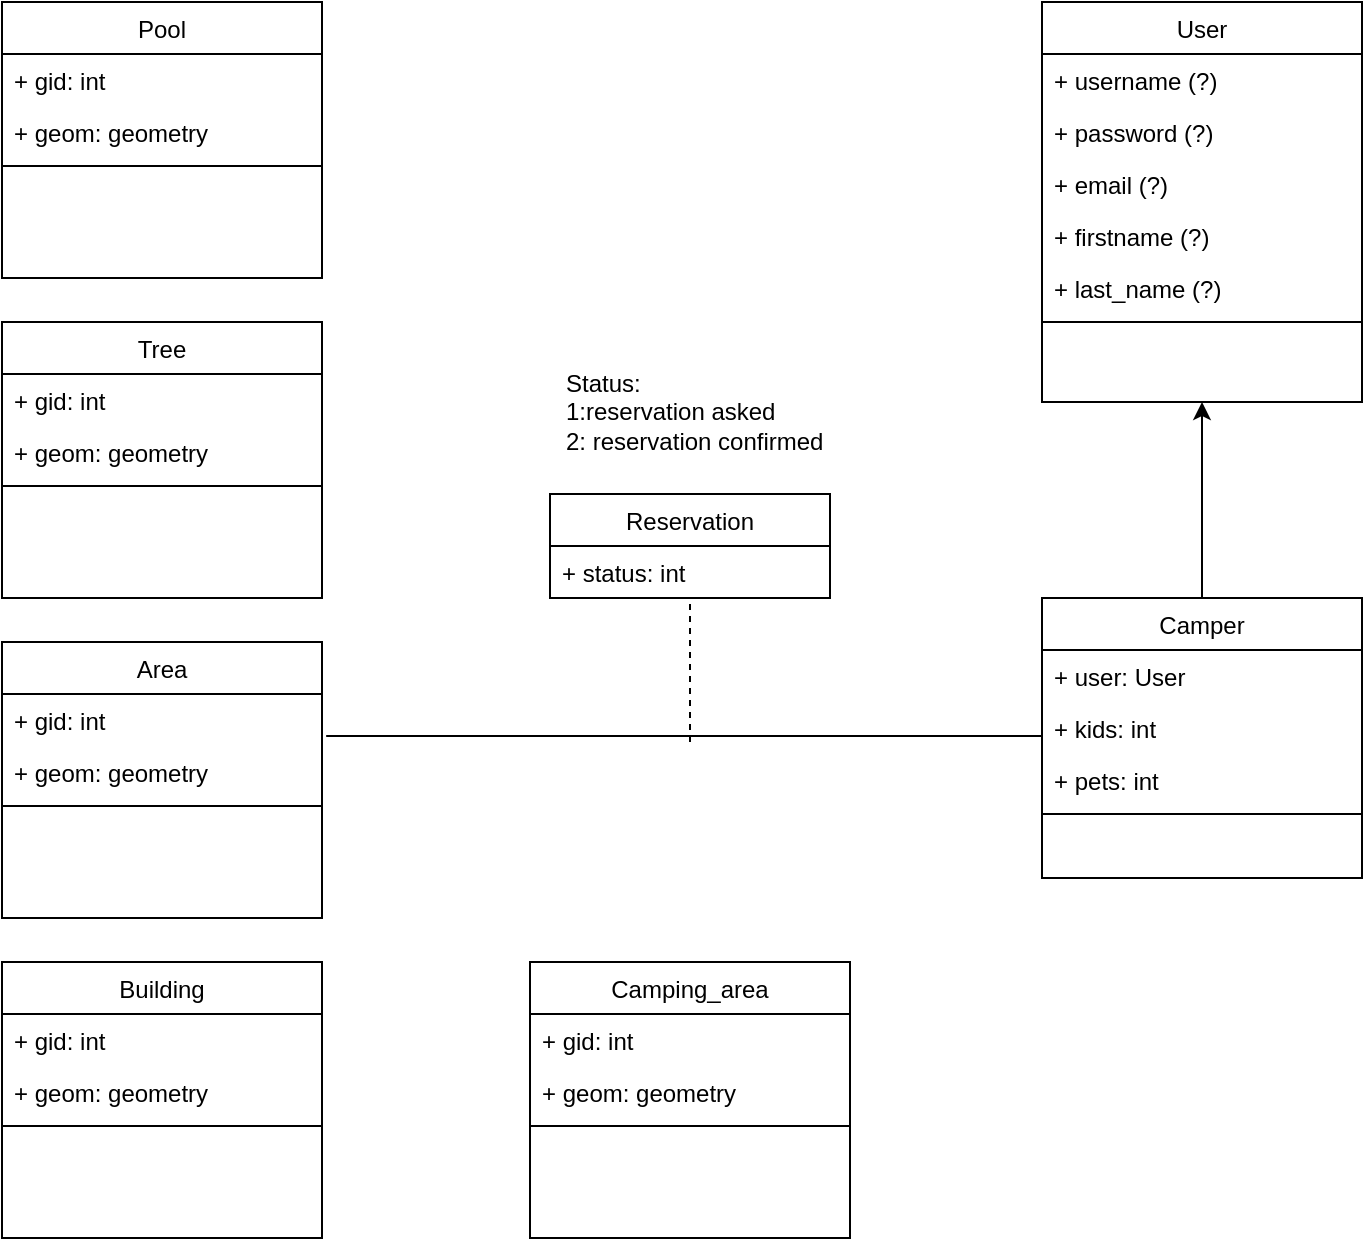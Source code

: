 <mxfile version="13.0.3" type="device"><diagram id="C5RBs43oDa-KdzZeNtuy" name="Page-1"><mxGraphModel dx="1185" dy="685" grid="1" gridSize="10" guides="1" tooltips="1" connect="1" arrows="1" fold="1" page="1" pageScale="1" pageWidth="827" pageHeight="1169" math="0" shadow="0"><root><mxCell id="WIyWlLk6GJQsqaUBKTNV-0"/><mxCell id="WIyWlLk6GJQsqaUBKTNV-1" parent="WIyWlLk6GJQsqaUBKTNV-0"/><mxCell id="xKGRKMBgcKv4FVZr50EC-1" value="Building" style="swimlane;fontStyle=0;align=center;verticalAlign=top;childLayout=stackLayout;horizontal=1;startSize=26;horizontalStack=0;resizeParent=1;resizeLast=0;collapsible=1;marginBottom=0;rounded=0;shadow=0;strokeWidth=1;" vertex="1" parent="WIyWlLk6GJQsqaUBKTNV-1"><mxGeometry x="70" y="540" width="160" height="138" as="geometry"><mxRectangle x="130" y="380" width="160" height="26" as="alternateBounds"/></mxGeometry></mxCell><mxCell id="xKGRKMBgcKv4FVZr50EC-2" value="+ gid: int" style="text;align=left;verticalAlign=top;spacingLeft=4;spacingRight=4;overflow=hidden;rotatable=0;points=[[0,0.5],[1,0.5]];portConstraint=eastwest;" vertex="1" parent="xKGRKMBgcKv4FVZr50EC-1"><mxGeometry y="26" width="160" height="26" as="geometry"/></mxCell><mxCell id="xKGRKMBgcKv4FVZr50EC-3" value="+ geom: geometry" style="text;align=left;verticalAlign=top;spacingLeft=4;spacingRight=4;overflow=hidden;rotatable=0;points=[[0,0.5],[1,0.5]];portConstraint=eastwest;rounded=0;shadow=0;html=0;" vertex="1" parent="xKGRKMBgcKv4FVZr50EC-1"><mxGeometry y="52" width="160" height="26" as="geometry"/></mxCell><mxCell id="xKGRKMBgcKv4FVZr50EC-4" value="" style="line;html=1;strokeWidth=1;align=left;verticalAlign=middle;spacingTop=-1;spacingLeft=3;spacingRight=3;rotatable=0;labelPosition=right;points=[];portConstraint=eastwest;" vertex="1" parent="xKGRKMBgcKv4FVZr50EC-1"><mxGeometry y="78" width="160" height="8" as="geometry"/></mxCell><mxCell id="xKGRKMBgcKv4FVZr50EC-9" value="Tree" style="swimlane;fontStyle=0;align=center;verticalAlign=top;childLayout=stackLayout;horizontal=1;startSize=26;horizontalStack=0;resizeParent=1;resizeLast=0;collapsible=1;marginBottom=0;rounded=0;shadow=0;strokeWidth=1;" vertex="1" parent="WIyWlLk6GJQsqaUBKTNV-1"><mxGeometry x="70" y="220" width="160" height="138" as="geometry"><mxRectangle x="130" y="380" width="160" height="26" as="alternateBounds"/></mxGeometry></mxCell><mxCell id="xKGRKMBgcKv4FVZr50EC-10" value="+ gid: int" style="text;align=left;verticalAlign=top;spacingLeft=4;spacingRight=4;overflow=hidden;rotatable=0;points=[[0,0.5],[1,0.5]];portConstraint=eastwest;" vertex="1" parent="xKGRKMBgcKv4FVZr50EC-9"><mxGeometry y="26" width="160" height="26" as="geometry"/></mxCell><mxCell id="xKGRKMBgcKv4FVZr50EC-11" value="+ geom: geometry" style="text;align=left;verticalAlign=top;spacingLeft=4;spacingRight=4;overflow=hidden;rotatable=0;points=[[0,0.5],[1,0.5]];portConstraint=eastwest;rounded=0;shadow=0;html=0;" vertex="1" parent="xKGRKMBgcKv4FVZr50EC-9"><mxGeometry y="52" width="160" height="26" as="geometry"/></mxCell><mxCell id="xKGRKMBgcKv4FVZr50EC-12" value="" style="line;html=1;strokeWidth=1;align=left;verticalAlign=middle;spacingTop=-1;spacingLeft=3;spacingRight=3;rotatable=0;labelPosition=right;points=[];portConstraint=eastwest;" vertex="1" parent="xKGRKMBgcKv4FVZr50EC-9"><mxGeometry y="78" width="160" height="8" as="geometry"/></mxCell><mxCell id="xKGRKMBgcKv4FVZr50EC-14" value="Pool" style="swimlane;fontStyle=0;align=center;verticalAlign=top;childLayout=stackLayout;horizontal=1;startSize=26;horizontalStack=0;resizeParent=1;resizeLast=0;collapsible=1;marginBottom=0;rounded=0;shadow=0;strokeWidth=1;" vertex="1" parent="WIyWlLk6GJQsqaUBKTNV-1"><mxGeometry x="70" y="60" width="160" height="138" as="geometry"><mxRectangle x="130" y="380" width="160" height="26" as="alternateBounds"/></mxGeometry></mxCell><mxCell id="xKGRKMBgcKv4FVZr50EC-15" value="+ gid: int" style="text;align=left;verticalAlign=top;spacingLeft=4;spacingRight=4;overflow=hidden;rotatable=0;points=[[0,0.5],[1,0.5]];portConstraint=eastwest;" vertex="1" parent="xKGRKMBgcKv4FVZr50EC-14"><mxGeometry y="26" width="160" height="26" as="geometry"/></mxCell><mxCell id="xKGRKMBgcKv4FVZr50EC-16" value="+ geom: geometry" style="text;align=left;verticalAlign=top;spacingLeft=4;spacingRight=4;overflow=hidden;rotatable=0;points=[[0,0.5],[1,0.5]];portConstraint=eastwest;rounded=0;shadow=0;html=0;" vertex="1" parent="xKGRKMBgcKv4FVZr50EC-14"><mxGeometry y="52" width="160" height="26" as="geometry"/></mxCell><mxCell id="xKGRKMBgcKv4FVZr50EC-17" value="" style="line;html=1;strokeWidth=1;align=left;verticalAlign=middle;spacingTop=-1;spacingLeft=3;spacingRight=3;rotatable=0;labelPosition=right;points=[];portConstraint=eastwest;" vertex="1" parent="xKGRKMBgcKv4FVZr50EC-14"><mxGeometry y="78" width="160" height="8" as="geometry"/></mxCell><mxCell id="zkfFHV4jXpPFQw0GAbJ--6" value="Area" style="swimlane;fontStyle=0;align=center;verticalAlign=top;childLayout=stackLayout;horizontal=1;startSize=26;horizontalStack=0;resizeParent=1;resizeLast=0;collapsible=1;marginBottom=0;rounded=0;shadow=0;strokeWidth=1;" parent="WIyWlLk6GJQsqaUBKTNV-1" vertex="1"><mxGeometry x="70" y="380" width="160" height="138" as="geometry"><mxRectangle x="130" y="380" width="160" height="26" as="alternateBounds"/></mxGeometry></mxCell><mxCell id="zkfFHV4jXpPFQw0GAbJ--7" value="+ gid: int" style="text;align=left;verticalAlign=top;spacingLeft=4;spacingRight=4;overflow=hidden;rotatable=0;points=[[0,0.5],[1,0.5]];portConstraint=eastwest;" parent="zkfFHV4jXpPFQw0GAbJ--6" vertex="1"><mxGeometry y="26" width="160" height="26" as="geometry"/></mxCell><mxCell id="zkfFHV4jXpPFQw0GAbJ--8" value="+ geom: geometry" style="text;align=left;verticalAlign=top;spacingLeft=4;spacingRight=4;overflow=hidden;rotatable=0;points=[[0,0.5],[1,0.5]];portConstraint=eastwest;rounded=0;shadow=0;html=0;" parent="zkfFHV4jXpPFQw0GAbJ--6" vertex="1"><mxGeometry y="52" width="160" height="26" as="geometry"/></mxCell><mxCell id="zkfFHV4jXpPFQw0GAbJ--9" value="" style="line;html=1;strokeWidth=1;align=left;verticalAlign=middle;spacingTop=-1;spacingLeft=3;spacingRight=3;rotatable=0;labelPosition=right;points=[];portConstraint=eastwest;" parent="zkfFHV4jXpPFQw0GAbJ--6" vertex="1"><mxGeometry y="78" width="160" height="8" as="geometry"/></mxCell><mxCell id="xKGRKMBgcKv4FVZr50EC-39" value="" style="endArrow=classic;html=1;entryX=0.5;entryY=1;entryDx=0;entryDy=0;exitX=0.5;exitY=0;exitDx=0;exitDy=0;" edge="1" parent="WIyWlLk6GJQsqaUBKTNV-1" source="xKGRKMBgcKv4FVZr50EC-30" target="xKGRKMBgcKv4FVZr50EC-22"><mxGeometry width="50" height="50" relative="1" as="geometry"><mxPoint x="390" y="420" as="sourcePoint"/><mxPoint x="440" y="370" as="targetPoint"/></mxGeometry></mxCell><mxCell id="xKGRKMBgcKv4FVZr50EC-40" value="" style="endArrow=none;html=1;exitX=1.013;exitY=-0.192;exitDx=0;exitDy=0;entryX=0;entryY=0.5;entryDx=0;entryDy=0;exitPerimeter=0;" edge="1" parent="WIyWlLk6GJQsqaUBKTNV-1" source="zkfFHV4jXpPFQw0GAbJ--8"><mxGeometry width="50" height="50" relative="1" as="geometry"><mxPoint x="390" y="420" as="sourcePoint"/><mxPoint x="590" y="427" as="targetPoint"/></mxGeometry></mxCell><mxCell id="xKGRKMBgcKv4FVZr50EC-22" value="User" style="swimlane;fontStyle=0;align=center;verticalAlign=top;childLayout=stackLayout;horizontal=1;startSize=26;horizontalStack=0;resizeParent=1;resizeLast=0;collapsible=1;marginBottom=0;rounded=0;shadow=0;strokeWidth=1;" vertex="1" parent="WIyWlLk6GJQsqaUBKTNV-1"><mxGeometry x="590" y="60" width="160" height="200" as="geometry"><mxRectangle x="130" y="380" width="160" height="26" as="alternateBounds"/></mxGeometry></mxCell><mxCell id="xKGRKMBgcKv4FVZr50EC-23" value="+ username (?)" style="text;align=left;verticalAlign=top;spacingLeft=4;spacingRight=4;overflow=hidden;rotatable=0;points=[[0,0.5],[1,0.5]];portConstraint=eastwest;" vertex="1" parent="xKGRKMBgcKv4FVZr50EC-22"><mxGeometry y="26" width="160" height="26" as="geometry"/></mxCell><mxCell id="xKGRKMBgcKv4FVZr50EC-24" value="+ password (?)" style="text;align=left;verticalAlign=top;spacingLeft=4;spacingRight=4;overflow=hidden;rotatable=0;points=[[0,0.5],[1,0.5]];portConstraint=eastwest;rounded=0;shadow=0;html=0;" vertex="1" parent="xKGRKMBgcKv4FVZr50EC-22"><mxGeometry y="52" width="160" height="26" as="geometry"/></mxCell><mxCell id="xKGRKMBgcKv4FVZr50EC-26" value="+ email (?)" style="text;align=left;verticalAlign=top;spacingLeft=4;spacingRight=4;overflow=hidden;rotatable=0;points=[[0,0.5],[1,0.5]];portConstraint=eastwest;rounded=0;shadow=0;html=0;" vertex="1" parent="xKGRKMBgcKv4FVZr50EC-22"><mxGeometry y="78" width="160" height="26" as="geometry"/></mxCell><mxCell id="xKGRKMBgcKv4FVZr50EC-28" value="+ firstname (?)" style="text;align=left;verticalAlign=top;spacingLeft=4;spacingRight=4;overflow=hidden;rotatable=0;points=[[0,0.5],[1,0.5]];portConstraint=eastwest;rounded=0;shadow=0;html=0;" vertex="1" parent="xKGRKMBgcKv4FVZr50EC-22"><mxGeometry y="104" width="160" height="26" as="geometry"/></mxCell><mxCell id="xKGRKMBgcKv4FVZr50EC-29" value="+ last_name (?)" style="text;align=left;verticalAlign=top;spacingLeft=4;spacingRight=4;overflow=hidden;rotatable=0;points=[[0,0.5],[1,0.5]];portConstraint=eastwest;rounded=0;shadow=0;html=0;" vertex="1" parent="xKGRKMBgcKv4FVZr50EC-22"><mxGeometry y="130" width="160" height="26" as="geometry"/></mxCell><mxCell id="xKGRKMBgcKv4FVZr50EC-25" value="" style="line;html=1;strokeWidth=1;align=left;verticalAlign=middle;spacingTop=-1;spacingLeft=3;spacingRight=3;rotatable=0;labelPosition=right;points=[];portConstraint=eastwest;" vertex="1" parent="xKGRKMBgcKv4FVZr50EC-22"><mxGeometry y="156" width="160" height="8" as="geometry"/></mxCell><mxCell id="xKGRKMBgcKv4FVZr50EC-56" value="" style="endArrow=none;dashed=1;html=1;" edge="1" parent="WIyWlLk6GJQsqaUBKTNV-1" target="xKGRKMBgcKv4FVZr50EC-49"><mxGeometry width="50" height="50" relative="1" as="geometry"><mxPoint x="414" y="430" as="sourcePoint"/><mxPoint x="400" y="355" as="targetPoint"/></mxGeometry></mxCell><mxCell id="xKGRKMBgcKv4FVZr50EC-48" value="Reservation" style="swimlane;fontStyle=0;childLayout=stackLayout;horizontal=1;startSize=26;fillColor=none;horizontalStack=0;resizeParent=1;resizeParentMax=0;resizeLast=0;collapsible=1;marginBottom=0;" vertex="1" parent="WIyWlLk6GJQsqaUBKTNV-1"><mxGeometry x="344" y="306" width="140" height="52" as="geometry"/></mxCell><mxCell id="xKGRKMBgcKv4FVZr50EC-49" value="+ status: int" style="text;strokeColor=none;fillColor=none;align=left;verticalAlign=top;spacingLeft=4;spacingRight=4;overflow=hidden;rotatable=0;points=[[0,0.5],[1,0.5]];portConstraint=eastwest;" vertex="1" parent="xKGRKMBgcKv4FVZr50EC-48"><mxGeometry y="26" width="140" height="26" as="geometry"/></mxCell><mxCell id="xKGRKMBgcKv4FVZr50EC-57" value="Status: &lt;br&gt;1:reservation asked&lt;br&gt;2: reservation confirmed" style="text;html=1;strokeColor=none;fillColor=none;align=left;verticalAlign=middle;whiteSpace=wrap;rounded=0;" vertex="1" parent="WIyWlLk6GJQsqaUBKTNV-1"><mxGeometry x="350" y="250" width="180" height="30" as="geometry"/></mxCell><mxCell id="xKGRKMBgcKv4FVZr50EC-30" value="Camper" style="swimlane;fontStyle=0;align=center;verticalAlign=top;childLayout=stackLayout;horizontal=1;startSize=26;horizontalStack=0;resizeParent=1;resizeLast=0;collapsible=1;marginBottom=0;rounded=0;shadow=0;strokeWidth=1;" vertex="1" parent="WIyWlLk6GJQsqaUBKTNV-1"><mxGeometry x="590" y="358" width="160" height="140" as="geometry"><mxRectangle x="590" y="310" width="160" height="26" as="alternateBounds"/></mxGeometry></mxCell><mxCell id="xKGRKMBgcKv4FVZr50EC-31" value="+ user: User" style="text;align=left;verticalAlign=top;spacingLeft=4;spacingRight=4;overflow=hidden;rotatable=0;points=[[0,0.5],[1,0.5]];portConstraint=eastwest;" vertex="1" parent="xKGRKMBgcKv4FVZr50EC-30"><mxGeometry y="26" width="160" height="26" as="geometry"/></mxCell><mxCell id="xKGRKMBgcKv4FVZr50EC-33" value="+ kids: int" style="text;align=left;verticalAlign=top;spacingLeft=4;spacingRight=4;overflow=hidden;rotatable=0;points=[[0,0.5],[1,0.5]];portConstraint=eastwest;rounded=0;shadow=0;html=0;" vertex="1" parent="xKGRKMBgcKv4FVZr50EC-30"><mxGeometry y="52" width="160" height="26" as="geometry"/></mxCell><mxCell id="xKGRKMBgcKv4FVZr50EC-34" value="+ pets: int" style="text;align=left;verticalAlign=top;spacingLeft=4;spacingRight=4;overflow=hidden;rotatable=0;points=[[0,0.5],[1,0.5]];portConstraint=eastwest;rounded=0;shadow=0;html=0;" vertex="1" parent="xKGRKMBgcKv4FVZr50EC-30"><mxGeometry y="78" width="160" height="26" as="geometry"/></mxCell><mxCell id="xKGRKMBgcKv4FVZr50EC-36" value="" style="line;html=1;strokeWidth=1;align=left;verticalAlign=middle;spacingTop=-1;spacingLeft=3;spacingRight=3;rotatable=0;labelPosition=right;points=[];portConstraint=eastwest;" vertex="1" parent="xKGRKMBgcKv4FVZr50EC-30"><mxGeometry y="104" width="160" height="8" as="geometry"/></mxCell><mxCell id="xKGRKMBgcKv4FVZr50EC-5" value="Camping_area" style="swimlane;fontStyle=0;align=center;verticalAlign=top;childLayout=stackLayout;horizontal=1;startSize=26;horizontalStack=0;resizeParent=1;resizeLast=0;collapsible=1;marginBottom=0;rounded=0;shadow=0;strokeWidth=1;" vertex="1" parent="WIyWlLk6GJQsqaUBKTNV-1"><mxGeometry x="334" y="540" width="160" height="138" as="geometry"><mxRectangle x="130" y="380" width="160" height="26" as="alternateBounds"/></mxGeometry></mxCell><mxCell id="xKGRKMBgcKv4FVZr50EC-6" value="+ gid: int" style="text;align=left;verticalAlign=top;spacingLeft=4;spacingRight=4;overflow=hidden;rotatable=0;points=[[0,0.5],[1,0.5]];portConstraint=eastwest;" vertex="1" parent="xKGRKMBgcKv4FVZr50EC-5"><mxGeometry y="26" width="160" height="26" as="geometry"/></mxCell><mxCell id="xKGRKMBgcKv4FVZr50EC-7" value="+ geom: geometry" style="text;align=left;verticalAlign=top;spacingLeft=4;spacingRight=4;overflow=hidden;rotatable=0;points=[[0,0.5],[1,0.5]];portConstraint=eastwest;rounded=0;shadow=0;html=0;" vertex="1" parent="xKGRKMBgcKv4FVZr50EC-5"><mxGeometry y="52" width="160" height="26" as="geometry"/></mxCell><mxCell id="xKGRKMBgcKv4FVZr50EC-8" value="" style="line;html=1;strokeWidth=1;align=left;verticalAlign=middle;spacingTop=-1;spacingLeft=3;spacingRight=3;rotatable=0;labelPosition=right;points=[];portConstraint=eastwest;" vertex="1" parent="xKGRKMBgcKv4FVZr50EC-5"><mxGeometry y="78" width="160" height="8" as="geometry"/></mxCell></root></mxGraphModel></diagram></mxfile>
